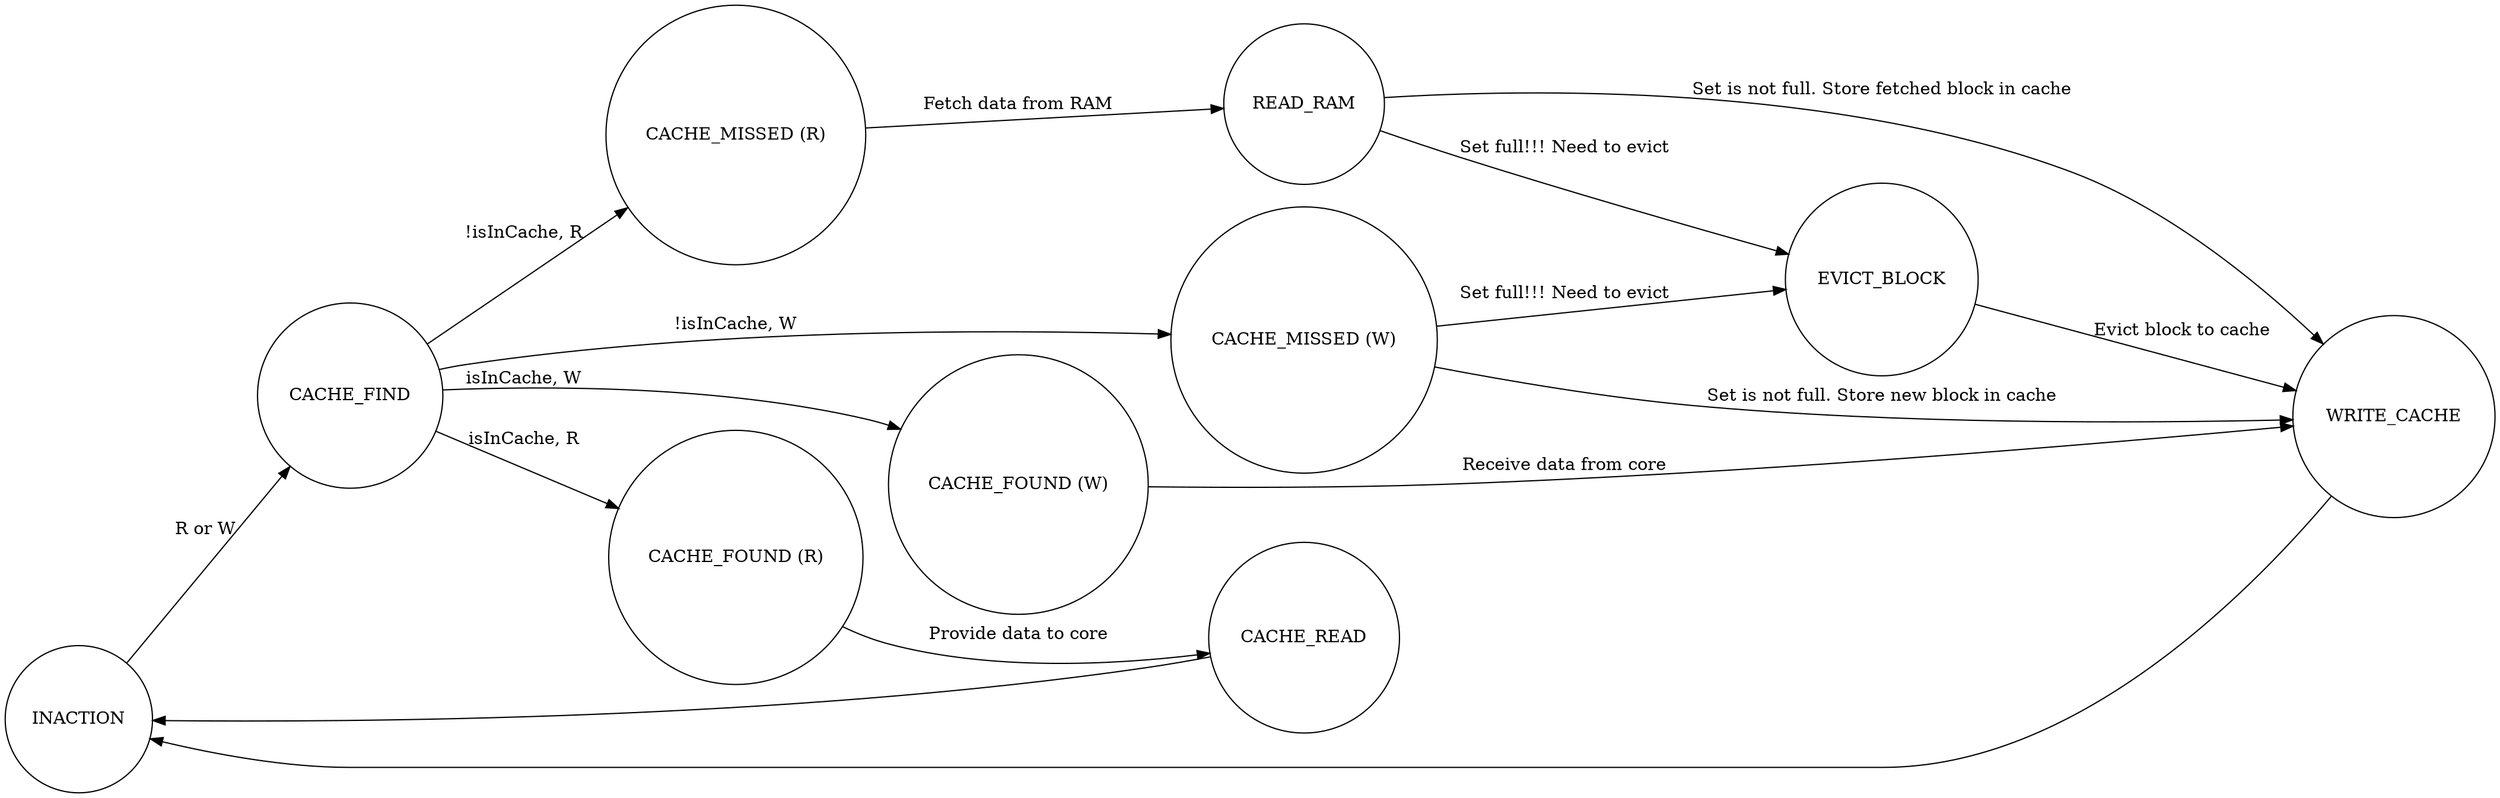 digraph cache_emulations {
    rankdir=LR;

    INACTION [label="INACTION", shape=circle];
    CACHE_FIND [label="CACHE_FIND", shape=circle];
    CacheFoundR [label="CACHE_FOUND (R)", shape=circle];
    CacheFoundW [label="CACHE_FOUND (W)", shape=circle];
    CacheMissR [label="CACHE_MISSED (R)", shape=circle];
    CacheMissW [label="CACHE_MISSED (W)", shape=circle];
    ReadFromMemory [label="READ_RAM", shape=circle];
    WriteToCache [label="WRITE_CACHE", shape=circle];
    //WriteToMemory [label="WRITE_RAM", shape=circle];
    CacheRead [label="CACHE_READ", shape=circle];
    EvictBlock [label="EVICT_BLOCK", shape=circle];

    INACTION -> CACHE_FIND [label="R or W"];
    
    CACHE_FIND -> CacheFoundR [label="isInCache, R"];
    CACHE_FIND -> CacheFoundW [label="isInCache, W"];
    CACHE_FIND -> CacheMissR [label="!isInCache, R"];
    CACHE_FIND -> CacheMissW [label="!isInCache, W"];

    CacheFoundR -> CacheRead [label="Provide data to core"];
    CacheRead -> INACTION;
    CacheFoundW -> WriteToCache [label="Receive data from core"];

    CacheMissR -> ReadFromMemory [label="Fetch data from RAM"];
    ReadFromMemory -> WriteToCache [label="Set is not full. Store fetched block in cache"];
    ReadFromMemory -> EvictBlock [label="Set full!!! Need to evict"];

    CacheMissW -> WriteToCache [label="Set is not full. Store new block in cache"];
    CacheMissW -> EvictBlock [label="Set full!!! Need to evict"];

    WriteToCache -> INACTION;

    
    EvictBlock -> WriteToCache [label="Evict block to cache"];

}
